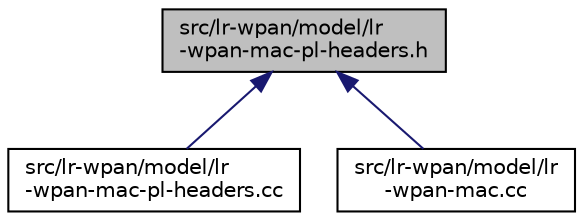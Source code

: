 digraph "src/lr-wpan/model/lr-wpan-mac-pl-headers.h"
{
 // LATEX_PDF_SIZE
  edge [fontname="Helvetica",fontsize="10",labelfontname="Helvetica",labelfontsize="10"];
  node [fontname="Helvetica",fontsize="10",shape=record];
  Node1 [label="src/lr-wpan/model/lr\l-wpan-mac-pl-headers.h",height=0.2,width=0.4,color="black", fillcolor="grey75", style="filled", fontcolor="black",tooltip=" "];
  Node1 -> Node2 [dir="back",color="midnightblue",fontsize="10",style="solid",fontname="Helvetica"];
  Node2 [label="src/lr-wpan/model/lr\l-wpan-mac-pl-headers.cc",height=0.2,width=0.4,color="black", fillcolor="white", style="filled",URL="$lr-wpan-mac-pl-headers_8cc.html",tooltip=" "];
  Node1 -> Node3 [dir="back",color="midnightblue",fontsize="10",style="solid",fontname="Helvetica"];
  Node3 [label="src/lr-wpan/model/lr\l-wpan-mac.cc",height=0.2,width=0.4,color="black", fillcolor="white", style="filled",URL="$lr-wpan-mac_8cc.html",tooltip=" "];
}
